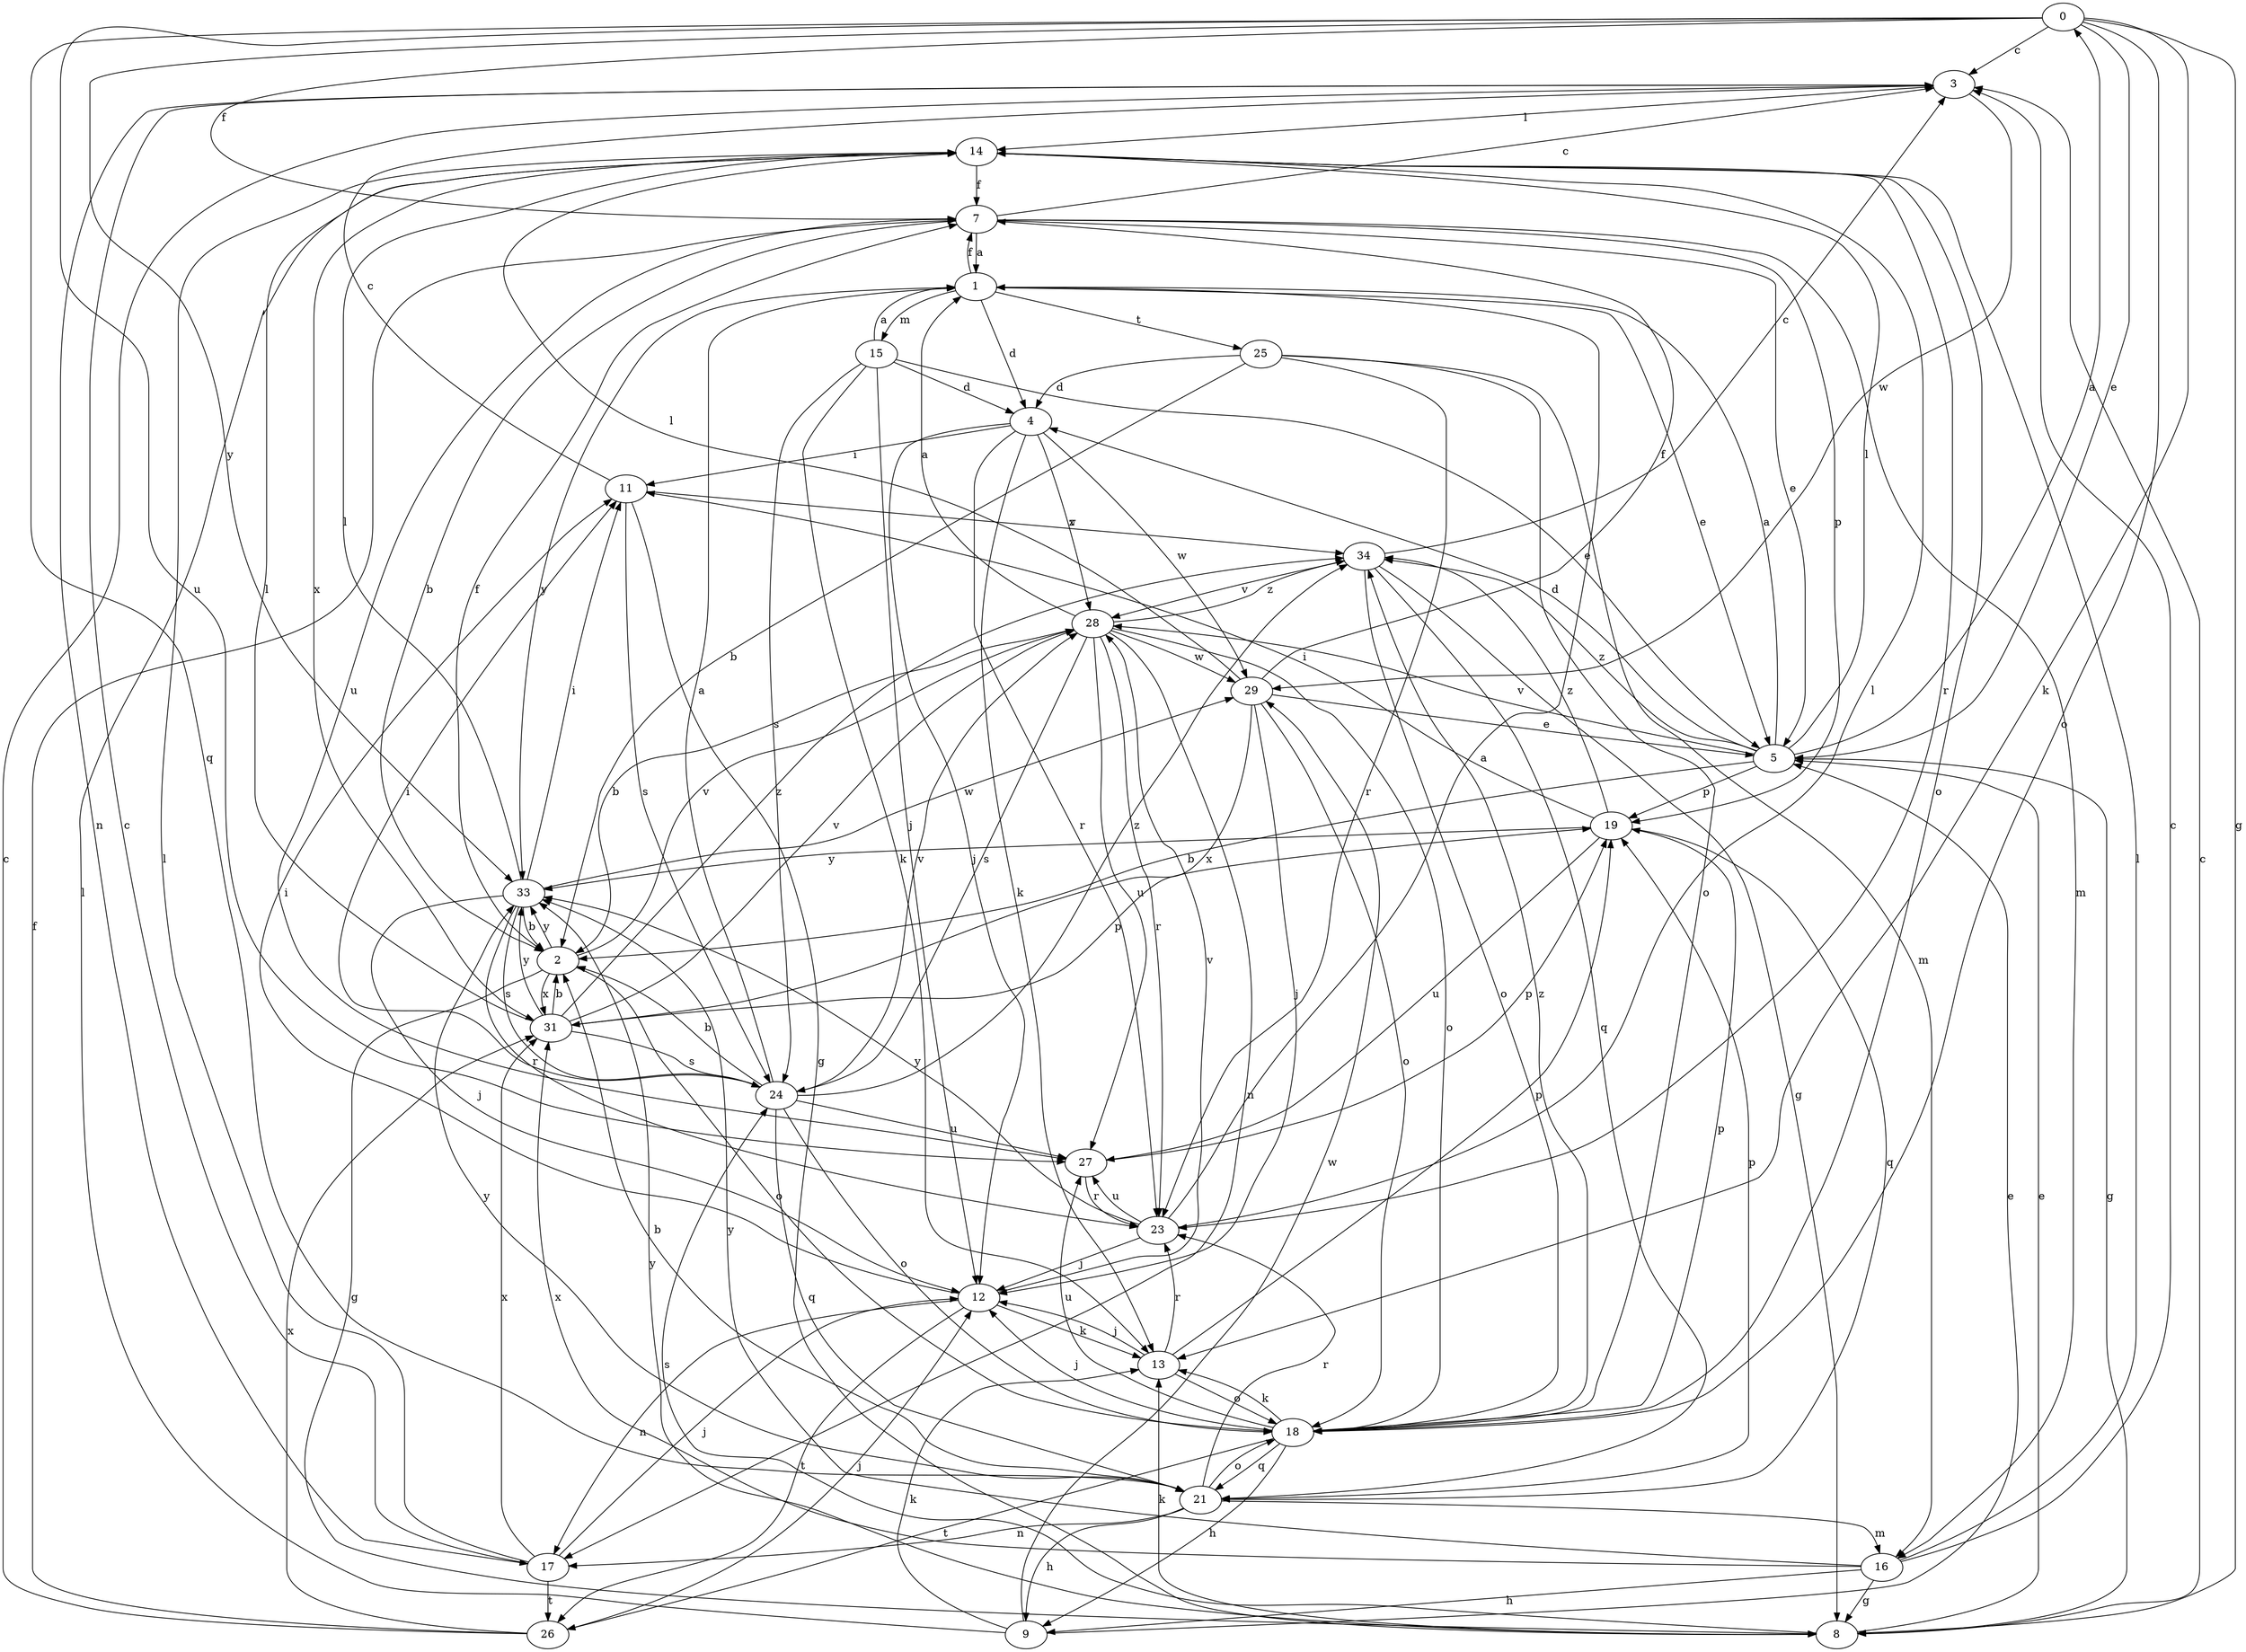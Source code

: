 strict digraph  {
0;
1;
2;
3;
4;
5;
7;
8;
9;
11;
12;
13;
14;
15;
16;
17;
18;
19;
21;
23;
24;
25;
26;
27;
28;
29;
31;
33;
34;
0 -> 3  [label=c];
0 -> 5  [label=e];
0 -> 7  [label=f];
0 -> 8  [label=g];
0 -> 13  [label=k];
0 -> 18  [label=o];
0 -> 21  [label=q];
0 -> 27  [label=u];
0 -> 33  [label=y];
1 -> 4  [label=d];
1 -> 5  [label=e];
1 -> 7  [label=f];
1 -> 15  [label=m];
1 -> 25  [label=t];
1 -> 33  [label=y];
2 -> 7  [label=f];
2 -> 8  [label=g];
2 -> 18  [label=o];
2 -> 28  [label=v];
2 -> 31  [label=x];
2 -> 33  [label=y];
3 -> 14  [label=l];
3 -> 17  [label=n];
3 -> 29  [label=w];
4 -> 11  [label=i];
4 -> 12  [label=j];
4 -> 13  [label=k];
4 -> 23  [label=r];
4 -> 28  [label=v];
4 -> 29  [label=w];
5 -> 0  [label=a];
5 -> 1  [label=a];
5 -> 2  [label=b];
5 -> 4  [label=d];
5 -> 8  [label=g];
5 -> 14  [label=l];
5 -> 19  [label=p];
5 -> 28  [label=v];
5 -> 34  [label=z];
7 -> 1  [label=a];
7 -> 2  [label=b];
7 -> 3  [label=c];
7 -> 5  [label=e];
7 -> 16  [label=m];
7 -> 19  [label=p];
7 -> 27  [label=u];
8 -> 3  [label=c];
8 -> 5  [label=e];
8 -> 13  [label=k];
8 -> 24  [label=s];
8 -> 33  [label=y];
9 -> 5  [label=e];
9 -> 13  [label=k];
9 -> 14  [label=l];
9 -> 29  [label=w];
11 -> 3  [label=c];
11 -> 8  [label=g];
11 -> 24  [label=s];
11 -> 34  [label=z];
12 -> 11  [label=i];
12 -> 13  [label=k];
12 -> 17  [label=n];
12 -> 26  [label=t];
12 -> 28  [label=v];
13 -> 12  [label=j];
13 -> 18  [label=o];
13 -> 19  [label=p];
13 -> 23  [label=r];
14 -> 7  [label=f];
14 -> 18  [label=o];
14 -> 23  [label=r];
14 -> 31  [label=x];
15 -> 1  [label=a];
15 -> 4  [label=d];
15 -> 5  [label=e];
15 -> 12  [label=j];
15 -> 13  [label=k];
15 -> 24  [label=s];
16 -> 3  [label=c];
16 -> 8  [label=g];
16 -> 9  [label=h];
16 -> 14  [label=l];
16 -> 31  [label=x];
16 -> 33  [label=y];
17 -> 3  [label=c];
17 -> 12  [label=j];
17 -> 14  [label=l];
17 -> 26  [label=t];
17 -> 31  [label=x];
18 -> 9  [label=h];
18 -> 12  [label=j];
18 -> 13  [label=k];
18 -> 19  [label=p];
18 -> 21  [label=q];
18 -> 26  [label=t];
18 -> 27  [label=u];
18 -> 34  [label=z];
19 -> 11  [label=i];
19 -> 21  [label=q];
19 -> 27  [label=u];
19 -> 33  [label=y];
19 -> 34  [label=z];
21 -> 2  [label=b];
21 -> 9  [label=h];
21 -> 16  [label=m];
21 -> 17  [label=n];
21 -> 18  [label=o];
21 -> 19  [label=p];
21 -> 23  [label=r];
21 -> 33  [label=y];
23 -> 1  [label=a];
23 -> 12  [label=j];
23 -> 14  [label=l];
23 -> 27  [label=u];
23 -> 33  [label=y];
24 -> 1  [label=a];
24 -> 2  [label=b];
24 -> 11  [label=i];
24 -> 18  [label=o];
24 -> 21  [label=q];
24 -> 27  [label=u];
24 -> 28  [label=v];
24 -> 34  [label=z];
25 -> 2  [label=b];
25 -> 4  [label=d];
25 -> 16  [label=m];
25 -> 18  [label=o];
25 -> 23  [label=r];
26 -> 3  [label=c];
26 -> 7  [label=f];
26 -> 12  [label=j];
26 -> 31  [label=x];
27 -> 19  [label=p];
27 -> 23  [label=r];
28 -> 1  [label=a];
28 -> 2  [label=b];
28 -> 17  [label=n];
28 -> 18  [label=o];
28 -> 23  [label=r];
28 -> 24  [label=s];
28 -> 27  [label=u];
28 -> 29  [label=w];
28 -> 34  [label=z];
29 -> 5  [label=e];
29 -> 7  [label=f];
29 -> 12  [label=j];
29 -> 14  [label=l];
29 -> 18  [label=o];
29 -> 31  [label=x];
31 -> 2  [label=b];
31 -> 14  [label=l];
31 -> 19  [label=p];
31 -> 24  [label=s];
31 -> 28  [label=v];
31 -> 33  [label=y];
31 -> 34  [label=z];
33 -> 2  [label=b];
33 -> 11  [label=i];
33 -> 12  [label=j];
33 -> 14  [label=l];
33 -> 23  [label=r];
33 -> 24  [label=s];
33 -> 29  [label=w];
34 -> 3  [label=c];
34 -> 8  [label=g];
34 -> 18  [label=o];
34 -> 21  [label=q];
34 -> 28  [label=v];
}
